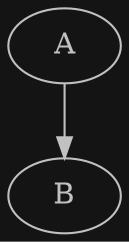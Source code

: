 digraph G {
// sphinx_rtd_dark_mode
  bgcolor="#141414"
  node[fontcolor="#c1c1c1",style=filled,color="#c1c1c1",fillcolor="#141414"]
  edge[color="#c1c1c1",fontcolor="#c1c1c1"]

    A -> B
}
